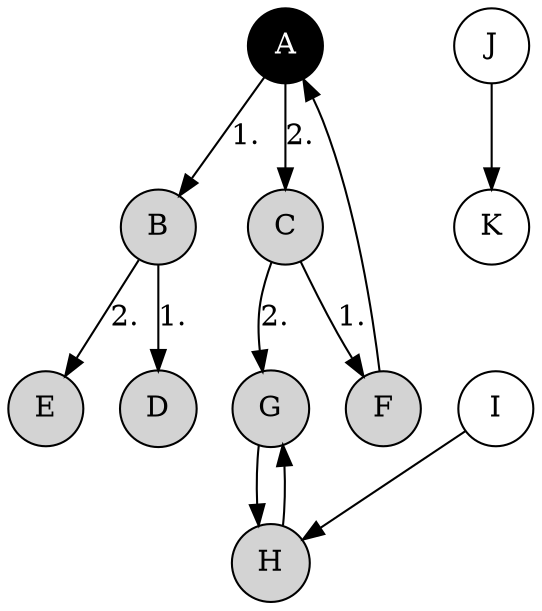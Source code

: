 digraph G {
    Node [shape = circle, style = filled, fillcolor = lightgray]
    A [fillcolor = black, fontcolor = white]
    A -> B [label = "1."]
    A -> C [label = "2."]
    B -> D [label = "1."]
    B -> E [label = "2."]
    C -> F [label = "1."]
    C -> G [label = "2."]
    F -> A
    G -> H
    H -> G
    Node [fillcolor = white]
    I -> H
    J -> K
}



